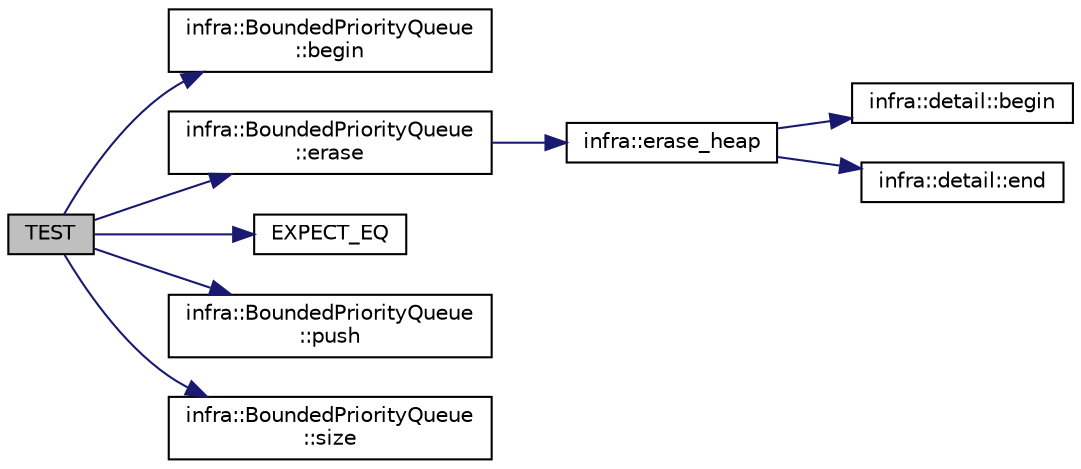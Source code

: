 digraph "TEST"
{
 // INTERACTIVE_SVG=YES
  edge [fontname="Helvetica",fontsize="10",labelfontname="Helvetica",labelfontsize="10"];
  node [fontname="Helvetica",fontsize="10",shape=record];
  rankdir="LR";
  Node57 [label="TEST",height=0.2,width=0.4,color="black", fillcolor="grey75", style="filled", fontcolor="black"];
  Node57 -> Node58 [color="midnightblue",fontsize="10",style="solid",fontname="Helvetica"];
  Node58 [label="infra::BoundedPriorityQueue\l::begin",height=0.2,width=0.4,color="black", fillcolor="white", style="filled",URL="$df/d12/classinfra_1_1_bounded_priority_queue.html#a1505480073097e93b093db9a680104ff"];
  Node57 -> Node59 [color="midnightblue",fontsize="10",style="solid",fontname="Helvetica"];
  Node59 [label="infra::BoundedPriorityQueue\l::erase",height=0.2,width=0.4,color="black", fillcolor="white", style="filled",URL="$df/d12/classinfra_1_1_bounded_priority_queue.html#a6fce9d5b85225e6990e8e7a2a4ac271d"];
  Node59 -> Node60 [color="midnightblue",fontsize="10",style="solid",fontname="Helvetica"];
  Node60 [label="infra::erase_heap",height=0.2,width=0.4,color="black", fillcolor="white", style="filled",URL="$d0/de3/namespaceinfra.html#a82b5526fde849fbd95fe572c8dce0bc0"];
  Node60 -> Node61 [color="midnightblue",fontsize="10",style="solid",fontname="Helvetica"];
  Node61 [label="infra::detail::begin",height=0.2,width=0.4,color="black", fillcolor="white", style="filled",URL="$d2/dc5/namespaceinfra_1_1detail.html#ad178b71c4a19a9b0bfe48a065920cf8c"];
  Node60 -> Node62 [color="midnightblue",fontsize="10",style="solid",fontname="Helvetica"];
  Node62 [label="infra::detail::end",height=0.2,width=0.4,color="black", fillcolor="white", style="filled",URL="$d2/dc5/namespaceinfra_1_1detail.html#aabbc48b4c4a9aa3edf84df033c0dd25d"];
  Node57 -> Node63 [color="midnightblue",fontsize="10",style="solid",fontname="Helvetica"];
  Node63 [label="EXPECT_EQ",height=0.2,width=0.4,color="black", fillcolor="white", style="filled",URL="$d6/def/_test_json_8cpp.html#a82745227e2f0a8edbb4ae630d88a8e86"];
  Node57 -> Node64 [color="midnightblue",fontsize="10",style="solid",fontname="Helvetica"];
  Node64 [label="infra::BoundedPriorityQueue\l::push",height=0.2,width=0.4,color="black", fillcolor="white", style="filled",URL="$df/d12/classinfra_1_1_bounded_priority_queue.html#a6eca25fddae93faf82614673aa78b0c2"];
  Node57 -> Node65 [color="midnightblue",fontsize="10",style="solid",fontname="Helvetica"];
  Node65 [label="infra::BoundedPriorityQueue\l::size",height=0.2,width=0.4,color="black", fillcolor="white", style="filled",URL="$df/d12/classinfra_1_1_bounded_priority_queue.html#ab0cf16f57767160d785b67924cc8870d"];
}
